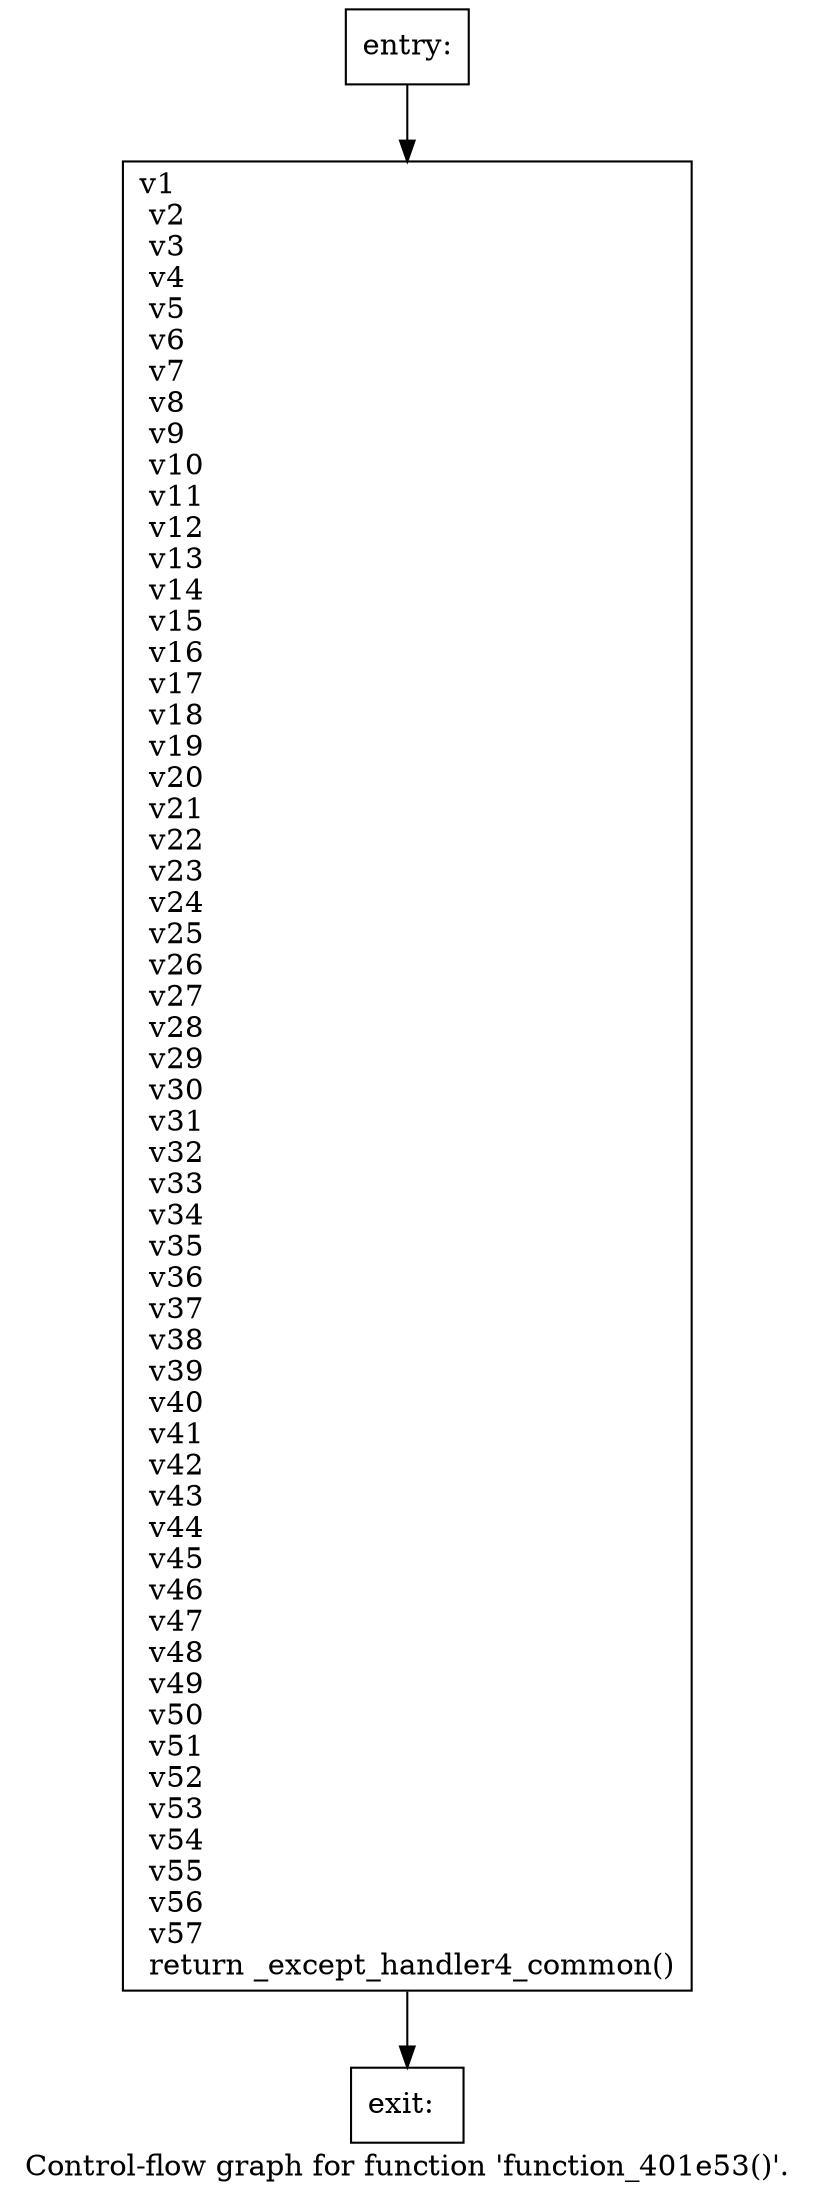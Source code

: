 digraph "Control-flow graph for function 'function_401e53()'." {
  label="Control-flow graph for function 'function_401e53()'.";
  node [shape=record];

  Node000001DDBF411670 [label="{entry:\l}"];
  Node000001DDBF411670 -> Node000001DDBF4127F0;
  Node000001DDBF4127F0 [label="{  v1\l  v2\l  v3\l  v4\l  v5\l  v6\l  v7\l  v8\l  v9\l  v10\l  v11\l  v12\l  v13\l  v14\l  v15\l  v16\l  v17\l  v18\l  v19\l  v20\l  v21\l  v22\l  v23\l  v24\l  v25\l  v26\l  v27\l  v28\l  v29\l  v30\l  v31\l  v32\l  v33\l  v34\l  v35\l  v36\l  v37\l  v38\l  v39\l  v40\l  v41\l  v42\l  v43\l  v44\l  v45\l  v46\l  v47\l  v48\l  v49\l  v50\l  v51\l  v52\l  v53\l  v54\l  v55\l  v56\l  v57\l  return _except_handler4_common()\l}"];
  Node000001DDBF4127F0 -> Node000001DDBF412FD0;
  Node000001DDBF412FD0 [label="{exit:\l}"];

}
